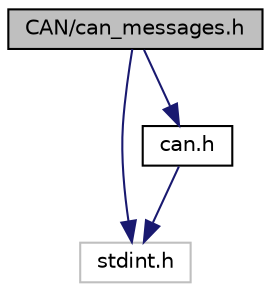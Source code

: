 digraph "CAN/can_messages.h"
{
 // LATEX_PDF_SIZE
  edge [fontname="Helvetica",fontsize="10",labelfontname="Helvetica",labelfontsize="10"];
  node [fontname="Helvetica",fontsize="10",shape=record];
  Node1 [label="CAN/can_messages.h",height=0.2,width=0.4,color="black", fillcolor="grey75", style="filled", fontcolor="black",tooltip="The ids and content of the can frames."];
  Node1 -> Node2 [color="midnightblue",fontsize="10",style="solid",fontname="Helvetica"];
  Node2 [label="stdint.h",height=0.2,width=0.4,color="grey75", fillcolor="white", style="filled",tooltip=" "];
  Node1 -> Node3 [color="midnightblue",fontsize="10",style="solid",fontname="Helvetica"];
  Node3 [label="can.h",height=0.2,width=0.4,color="black", fillcolor="white", style="filled",URL="$can_8h.html",tooltip="Driver for sending and receiving can messages. Requires mcp2515.h."];
  Node3 -> Node2 [color="midnightblue",fontsize="10",style="solid",fontname="Helvetica"];
}

